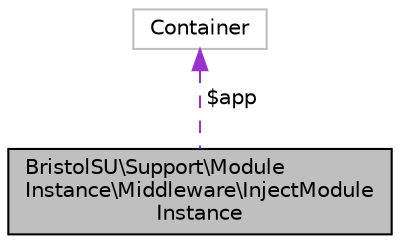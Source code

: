 digraph "BristolSU\Support\ModuleInstance\Middleware\InjectModuleInstance"
{
  edge [fontname="Helvetica",fontsize="10",labelfontname="Helvetica",labelfontsize="10"];
  node [fontname="Helvetica",fontsize="10",shape=record];
  Node1 [label="BristolSU\\Support\\Module\lInstance\\Middleware\\InjectModule\lInstance",height=0.2,width=0.4,color="black", fillcolor="grey75", style="filled", fontcolor="black"];
  Node2 -> Node1 [dir="back",color="darkorchid3",fontsize="10",style="dashed",label=" $app" ,fontname="Helvetica"];
  Node2 [label="Container",height=0.2,width=0.4,color="grey75", fillcolor="white", style="filled"];
}
